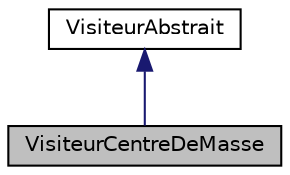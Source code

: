 digraph "VisiteurCentreDeMasse"
{
  edge [fontname="Helvetica",fontsize="10",labelfontname="Helvetica",labelfontsize="10"];
  node [fontname="Helvetica",fontsize="10",shape=record];
  Node1 [label="VisiteurCentreDeMasse",height=0.2,width=0.4,color="black", fillcolor="grey75", style="filled", fontcolor="black"];
  Node2 -> Node1 [dir="back",color="midnightblue",fontsize="10",style="solid",fontname="Helvetica"];
  Node2 [label="VisiteurAbstrait",height=0.2,width=0.4,color="black", fillcolor="white", style="filled",URL="$df/d41/class_visiteur_abstrait.html",tooltip="Interface du patron Visiteur. "];
}

